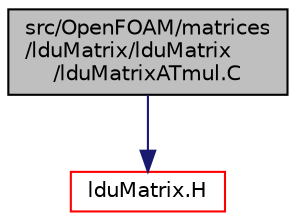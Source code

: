 digraph "src/OpenFOAM/matrices/lduMatrix/lduMatrix/lduMatrixATmul.C"
{
  bgcolor="transparent";
  edge [fontname="Helvetica",fontsize="10",labelfontname="Helvetica",labelfontsize="10"];
  node [fontname="Helvetica",fontsize="10",shape=record];
  Node1 [label="src/OpenFOAM/matrices\l/lduMatrix/lduMatrix\l/lduMatrixATmul.C",height=0.2,width=0.4,color="black", fillcolor="grey75", style="filled", fontcolor="black"];
  Node1 -> Node2 [color="midnightblue",fontsize="10",style="solid",fontname="Helvetica"];
  Node2 [label="lduMatrix.H",height=0.2,width=0.4,color="red",URL="$a08616.html"];
}
